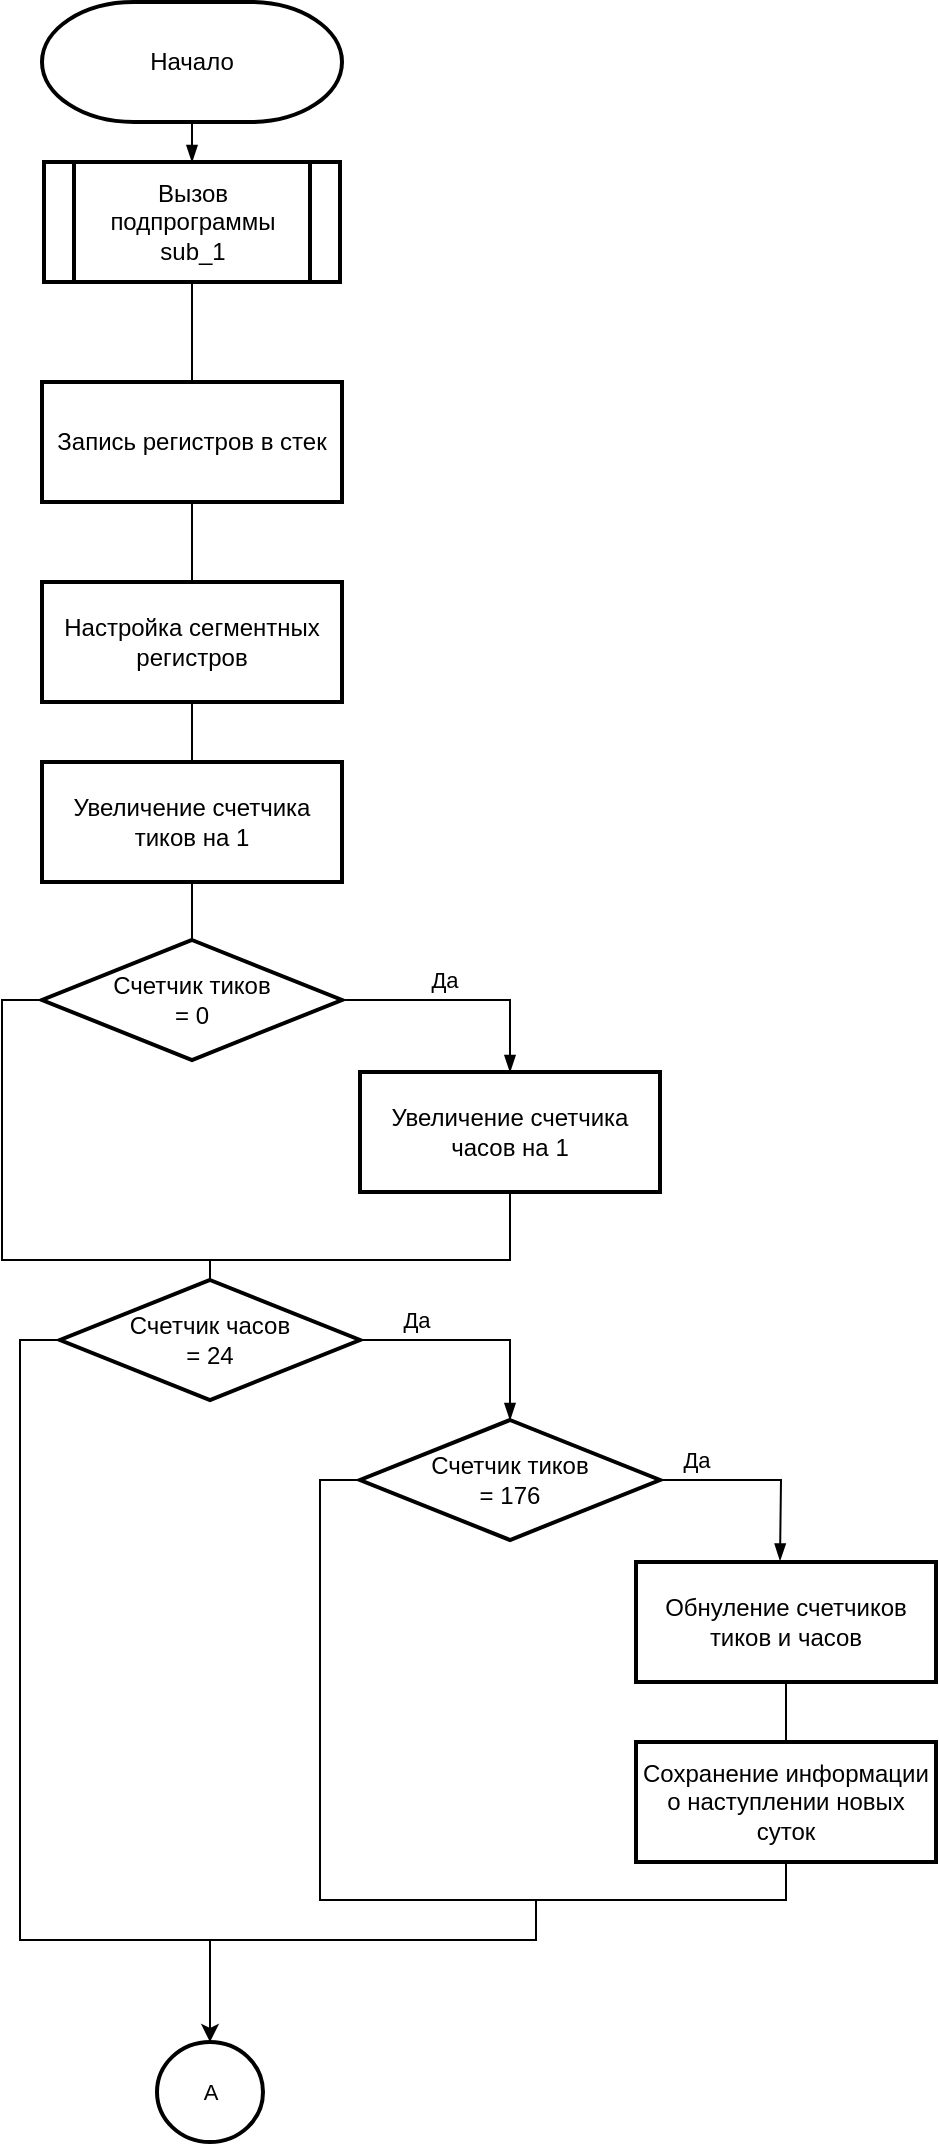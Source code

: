 <mxfile version="15.2.7" type="device" pages="3"><diagram id="JOTS-tco1sjYFfUt2qh-" name="Page-1"><mxGraphModel dx="1086" dy="806" grid="1" gridSize="10" guides="1" tooltips="1" connect="1" arrows="1" fold="1" page="1" pageScale="1" pageWidth="827" pageHeight="1169" math="0" shadow="0"><root><mxCell id="0"/><mxCell id="1" parent="0"/><mxCell id="RVGI_XAWXmjt8ZqFOJJ5-4" style="edgeStyle=orthogonalEdgeStyle;rounded=0;orthogonalLoop=1;jettySize=auto;html=1;exitX=0.5;exitY=1;exitDx=0;exitDy=0;exitPerimeter=0;fontSize=11;endArrow=blockThin;endFill=1;" parent="1" source="95ApB-wgT2IUQRyKsj9S-1" edge="1"><mxGeometry relative="1" as="geometry"><mxPoint x="388" y="100" as="targetPoint"/></mxGeometry></mxCell><mxCell id="95ApB-wgT2IUQRyKsj9S-1" value="Начало" style="strokeWidth=2;html=1;shape=mxgraph.flowchart.terminator;whiteSpace=wrap;" parent="1" vertex="1"><mxGeometry x="313" y="20" width="150" height="60" as="geometry"/></mxCell><mxCell id="RVGI_XAWXmjt8ZqFOJJ5-5" style="edgeStyle=orthogonalEdgeStyle;rounded=0;orthogonalLoop=1;jettySize=auto;html=1;exitX=0.5;exitY=1;exitDx=0;exitDy=0;entryX=0.5;entryY=0;entryDx=0;entryDy=0;endArrow=none;endFill=0;fontSize=11;" parent="1" source="95ApB-wgT2IUQRyKsj9S-6" target="95ApB-wgT2IUQRyKsj9S-9" edge="1"><mxGeometry relative="1" as="geometry"/></mxCell><mxCell id="95ApB-wgT2IUQRyKsj9S-6" value="Запись регистров в стек" style="rounded=0;whiteSpace=wrap;html=1;absoluteArcSize=1;arcSize=14;strokeWidth=2;" parent="1" vertex="1"><mxGeometry x="313" y="210" width="150" height="60" as="geometry"/></mxCell><mxCell id="RVGI_XAWXmjt8ZqFOJJ5-6" style="edgeStyle=orthogonalEdgeStyle;rounded=0;orthogonalLoop=1;jettySize=auto;html=1;exitX=0.5;exitY=1;exitDx=0;exitDy=0;entryX=0.5;entryY=0;entryDx=0;entryDy=0;endArrow=none;endFill=0;fontSize=11;" parent="1" source="95ApB-wgT2IUQRyKsj9S-9" target="95ApB-wgT2IUQRyKsj9S-12" edge="1"><mxGeometry relative="1" as="geometry"/></mxCell><mxCell id="95ApB-wgT2IUQRyKsj9S-9" value="Настройка сегментных регистров" style="rounded=0;whiteSpace=wrap;html=1;absoluteArcSize=1;arcSize=14;strokeWidth=2;" parent="1" vertex="1"><mxGeometry x="313" y="310" width="150" height="60" as="geometry"/></mxCell><mxCell id="95ApB-wgT2IUQRyKsj9S-11" value="Обнуление счетчиков&lt;br&gt;тиков и часов" style="rounded=0;whiteSpace=wrap;html=1;absoluteArcSize=1;arcSize=14;strokeWidth=2;" parent="1" vertex="1"><mxGeometry x="610" y="800" width="150" height="60" as="geometry"/></mxCell><mxCell id="RVGI_XAWXmjt8ZqFOJJ5-7" style="edgeStyle=orthogonalEdgeStyle;rounded=0;orthogonalLoop=1;jettySize=auto;html=1;exitX=0.5;exitY=1;exitDx=0;exitDy=0;entryX=0.5;entryY=0;entryDx=0;entryDy=0;entryPerimeter=0;endArrow=none;endFill=0;fontSize=11;" parent="1" source="95ApB-wgT2IUQRyKsj9S-12" target="95ApB-wgT2IUQRyKsj9S-13" edge="1"><mxGeometry relative="1" as="geometry"/></mxCell><mxCell id="95ApB-wgT2IUQRyKsj9S-12" value="Увеличение счетчика тиков на 1" style="rounded=0;whiteSpace=wrap;html=1;absoluteArcSize=1;arcSize=14;strokeWidth=2;" parent="1" vertex="1"><mxGeometry x="313" y="400" width="150" height="60" as="geometry"/></mxCell><mxCell id="RVGI_XAWXmjt8ZqFOJJ5-9" style="edgeStyle=orthogonalEdgeStyle;rounded=0;orthogonalLoop=1;jettySize=auto;html=1;exitX=0;exitY=0.5;exitDx=0;exitDy=0;exitPerimeter=0;entryX=0.5;entryY=0;entryDx=0;entryDy=0;entryPerimeter=0;endArrow=none;endFill=0;fontSize=11;" parent="1" source="95ApB-wgT2IUQRyKsj9S-13" target="95ApB-wgT2IUQRyKsj9S-18" edge="1"><mxGeometry relative="1" as="geometry"><Array as="points"><mxPoint x="293" y="519"/><mxPoint x="293" y="649"/><mxPoint x="397" y="649"/></Array></mxGeometry></mxCell><mxCell id="RVGI_XAWXmjt8ZqFOJJ5-12" value="Да" style="edgeStyle=orthogonalEdgeStyle;rounded=0;orthogonalLoop=1;jettySize=auto;html=1;exitX=1;exitY=0.5;exitDx=0;exitDy=0;exitPerimeter=0;entryX=0.5;entryY=0;entryDx=0;entryDy=0;endArrow=blockThin;endFill=1;fontSize=11;" parent="1" source="95ApB-wgT2IUQRyKsj9S-13" target="95ApB-wgT2IUQRyKsj9S-16" edge="1"><mxGeometry x="-0.148" y="10" relative="1" as="geometry"><mxPoint as="offset"/></mxGeometry></mxCell><mxCell id="95ApB-wgT2IUQRyKsj9S-13" value="Счетчик тиков&lt;br&gt;= 0" style="strokeWidth=2;html=1;shape=mxgraph.flowchart.decision;whiteSpace=wrap;rounded=1;" parent="1" vertex="1"><mxGeometry x="313" y="489" width="150" height="60" as="geometry"/></mxCell><mxCell id="RVGI_XAWXmjt8ZqFOJJ5-8" style="edgeStyle=orthogonalEdgeStyle;rounded=0;orthogonalLoop=1;jettySize=auto;html=1;exitX=0.5;exitY=1;exitDx=0;exitDy=0;entryX=0.5;entryY=0;entryDx=0;entryDy=0;entryPerimeter=0;endArrow=none;endFill=0;fontSize=11;" parent="1" source="95ApB-wgT2IUQRyKsj9S-16" target="95ApB-wgT2IUQRyKsj9S-18" edge="1"><mxGeometry relative="1" as="geometry"><Array as="points"><mxPoint x="547" y="649"/><mxPoint x="397" y="649"/></Array></mxGeometry></mxCell><mxCell id="95ApB-wgT2IUQRyKsj9S-16" value="Увеличение счетчика часов на 1" style="rounded=0;whiteSpace=wrap;html=1;absoluteArcSize=1;arcSize=14;strokeWidth=2;" parent="1" vertex="1"><mxGeometry x="472" y="555" width="150" height="60" as="geometry"/></mxCell><mxCell id="RVGI_XAWXmjt8ZqFOJJ5-13" value="Да" style="edgeStyle=orthogonalEdgeStyle;rounded=0;orthogonalLoop=1;jettySize=auto;html=1;exitX=1;exitY=0.5;exitDx=0;exitDy=0;exitPerimeter=0;entryX=0.5;entryY=0;entryDx=0;entryDy=0;entryPerimeter=0;endArrow=blockThin;endFill=1;fontSize=11;" parent="1" source="95ApB-wgT2IUQRyKsj9S-18" target="95ApB-wgT2IUQRyKsj9S-19" edge="1"><mxGeometry x="-0.513" y="10" relative="1" as="geometry"><mxPoint as="offset"/></mxGeometry></mxCell><mxCell id="RVGI_XAWXmjt8ZqFOJJ5-16" style="edgeStyle=orthogonalEdgeStyle;rounded=0;orthogonalLoop=1;jettySize=auto;html=1;exitX=0;exitY=0.5;exitDx=0;exitDy=0;exitPerimeter=0;endArrow=none;endFill=0;fontSize=11;" parent="1" source="95ApB-wgT2IUQRyKsj9S-18" edge="1"><mxGeometry relative="1" as="geometry"><Array as="points"><mxPoint x="302" y="689"/><mxPoint x="302" y="989"/><mxPoint x="397" y="989"/></Array><mxPoint x="397" y="1020" as="targetPoint"/></mxGeometry></mxCell><mxCell id="95ApB-wgT2IUQRyKsj9S-18" value="Счетчик часов &lt;br&gt;= 24" style="strokeWidth=2;html=1;shape=mxgraph.flowchart.decision;whiteSpace=wrap;rounded=1;" parent="1" vertex="1"><mxGeometry x="322" y="659" width="150" height="60" as="geometry"/></mxCell><mxCell id="RVGI_XAWXmjt8ZqFOJJ5-11" value="Да" style="edgeStyle=orthogonalEdgeStyle;rounded=0;orthogonalLoop=1;jettySize=auto;html=1;exitX=1;exitY=0.5;exitDx=0;exitDy=0;exitPerimeter=0;entryX=0.48;entryY=0.004;entryDx=0;entryDy=0;entryPerimeter=0;endArrow=blockThin;endFill=1;fontSize=11;" parent="1" source="95ApB-wgT2IUQRyKsj9S-19" edge="1"><mxGeometry x="-0.641" y="10" relative="1" as="geometry"><mxPoint as="offset"/><mxPoint x="682" y="799.24" as="targetPoint"/></mxGeometry></mxCell><mxCell id="RVGI_XAWXmjt8ZqFOJJ5-15" style="edgeStyle=orthogonalEdgeStyle;rounded=0;orthogonalLoop=1;jettySize=auto;html=1;exitX=0;exitY=0.5;exitDx=0;exitDy=0;exitPerimeter=0;endArrow=none;endFill=0;fontSize=11;" parent="1" source="95ApB-wgT2IUQRyKsj9S-19" edge="1"><mxGeometry relative="1" as="geometry"><mxPoint x="560" y="969" as="targetPoint"/><Array as="points"><mxPoint x="452" y="759"/><mxPoint x="452" y="969"/></Array></mxGeometry></mxCell><mxCell id="95ApB-wgT2IUQRyKsj9S-19" value="Счетчик тиков &lt;br&gt;= 176" style="strokeWidth=2;html=1;shape=mxgraph.flowchart.decision;whiteSpace=wrap;rounded=1;" parent="1" vertex="1"><mxGeometry x="472" y="729" width="150" height="60" as="geometry"/></mxCell><mxCell id="RVGI_XAWXmjt8ZqFOJJ5-14" style="edgeStyle=orthogonalEdgeStyle;rounded=0;orthogonalLoop=1;jettySize=auto;html=1;exitX=0.5;exitY=1;exitDx=0;exitDy=0;endArrow=none;endFill=0;fontSize=11;" parent="1" edge="1"><mxGeometry relative="1" as="geometry"><mxPoint x="397" y="1000" as="targetPoint"/><Array as="points"><mxPoint x="685" y="969"/><mxPoint x="560" y="969"/><mxPoint x="560" y="989"/><mxPoint x="397" y="989"/></Array><mxPoint x="685" y="939" as="sourcePoint"/></mxGeometry></mxCell><mxCell id="95ApB-wgT2IUQRyKsj9S-20" value="Сохранение информации о наступлении новых суток" style="rounded=0;whiteSpace=wrap;html=1;absoluteArcSize=1;arcSize=14;strokeWidth=2;" parent="1" vertex="1"><mxGeometry x="610" y="890" width="150" height="60" as="geometry"/></mxCell><mxCell id="Rem6O-o3i9-X2tWIR_UW-1" value="A" style="strokeWidth=2;html=1;shape=mxgraph.flowchart.start_2;whiteSpace=wrap;rounded=1;fontSize=11;" parent="1" vertex="1"><mxGeometry x="370.5" y="1040" width="53" height="50" as="geometry"/></mxCell><mxCell id="j9Fa26jytDntN9nyX7mM-1" value="&lt;span style=&quot;white-space: normal&quot;&gt;Вызов подпрограммы&lt;/span&gt;&lt;br style=&quot;white-space: normal&quot;&gt;&lt;span style=&quot;white-space: normal&quot;&gt;sub_1&lt;/span&gt;" style="shape=process;whiteSpace=wrap;html=1;backgroundOutline=1;rounded=0;strokeWidth=2;" parent="1" vertex="1"><mxGeometry x="314" y="100" width="148" height="60" as="geometry"/></mxCell><mxCell id="j9Fa26jytDntN9nyX7mM-3" value="" style="endArrow=none;html=1;exitX=0.5;exitY=0;exitDx=0;exitDy=0;" parent="1" source="95ApB-wgT2IUQRyKsj9S-6" target="j9Fa26jytDntN9nyX7mM-1" edge="1"><mxGeometry width="50" height="50" relative="1" as="geometry"><mxPoint x="380" y="230" as="sourcePoint"/><mxPoint x="430" y="180" as="targetPoint"/></mxGeometry></mxCell><mxCell id="j9Fa26jytDntN9nyX7mM-4" value="" style="endArrow=none;html=1;exitX=0.5;exitY=0;exitDx=0;exitDy=0;" parent="1" source="95ApB-wgT2IUQRyKsj9S-20" target="95ApB-wgT2IUQRyKsj9S-11" edge="1"><mxGeometry width="50" height="50" relative="1" as="geometry"><mxPoint x="380" y="860" as="sourcePoint"/><mxPoint x="430" y="810" as="targetPoint"/></mxGeometry></mxCell><mxCell id="330m7FCVF3DHa8eMxRGV-3" value="" style="endArrow=classic;html=1;entryX=0.5;entryY=0;entryDx=0;entryDy=0;entryPerimeter=0;" parent="1" target="Rem6O-o3i9-X2tWIR_UW-1" edge="1"><mxGeometry width="50" height="50" relative="1" as="geometry"><mxPoint x="397" y="1020" as="sourcePoint"/><mxPoint x="420" y="1010" as="targetPoint"/></mxGeometry></mxCell></root></mxGraphModel></diagram><diagram id="8-DwG-Fdp8hTLlXIk7sL" name="Page-2"><mxGraphModel dx="1086" dy="806" grid="1" gridSize="10" guides="1" tooltips="1" connect="1" arrows="1" fold="1" page="1" pageScale="1" pageWidth="827" pageHeight="1169" math="0" shadow="0"><root><mxCell id="T2GUk0Kv-VO0pmPtVPHz-0"/><mxCell id="T2GUk0Kv-VO0pmPtVPHz-1" parent="T2GUk0Kv-VO0pmPtVPHz-0"/><mxCell id="pvSqG1oNHU6YOqhTkFNJ-9" style="edgeStyle=orthogonalEdgeStyle;rounded=0;orthogonalLoop=1;jettySize=auto;html=1;exitX=0.5;exitY=1;exitDx=0;exitDy=0;entryX=0.5;entryY=0;entryDx=0;entryDy=0;endArrow=none;endFill=0;fontSize=11;" parent="T2GUk0Kv-VO0pmPtVPHz-1" source="tYOAmmrUaRrSvFPx2G1F-0" target="pvSqG1oNHU6YOqhTkFNJ-1" edge="1"><mxGeometry relative="1" as="geometry"/></mxCell><mxCell id="tYOAmmrUaRrSvFPx2G1F-0" value="Запрет маскируемых прерываний с помощью&amp;nbsp;&lt;br&gt;and (обнуление IF)" style="rounded=0;whiteSpace=wrap;html=1;absoluteArcSize=1;arcSize=14;strokeWidth=2;" parent="T2GUk0Kv-VO0pmPtVPHz-1" vertex="1"><mxGeometry x="440" y="480" width="150" height="60" as="geometry"/></mxCell><mxCell id="pvSqG1oNHU6YOqhTkFNJ-7" style="edgeStyle=orthogonalEdgeStyle;rounded=0;orthogonalLoop=1;jettySize=auto;html=1;exitX=0;exitY=0.5;exitDx=0;exitDy=0;exitPerimeter=0;entryX=0.5;entryY=0;entryDx=0;entryDy=0;endArrow=none;endFill=0;fontSize=11;" parent="T2GUk0Kv-VO0pmPtVPHz-1" source="3UIZTKc3K1I83VDpZBBn-0" target="MQH4QviyxVpS2GDzGgIC-1" edge="1"><mxGeometry relative="1" as="geometry"/></mxCell><mxCell id="pvSqG1oNHU6YOqhTkFNJ-11" value="Да" style="edgeStyle=orthogonalEdgeStyle;rounded=0;orthogonalLoop=1;jettySize=auto;html=1;exitX=1;exitY=0.5;exitDx=0;exitDy=0;exitPerimeter=0;entryX=0.5;entryY=0;entryDx=0;entryDy=0;endArrow=blockThin;endFill=1;fontSize=11;" parent="T2GUk0Kv-VO0pmPtVPHz-1" source="3UIZTKc3K1I83VDpZBBn-0" target="tYOAmmrUaRrSvFPx2G1F-0" edge="1"><mxGeometry x="-0.667" y="20" relative="1" as="geometry"><mxPoint as="offset"/></mxGeometry></mxCell><mxCell id="3UIZTKc3K1I83VDpZBBn-0" value="DF = 0 и старший &lt;br&gt;бит IOPL = 0" style="strokeWidth=2;html=1;shape=mxgraph.flowchart.decision;whiteSpace=wrap;rounded=1;" parent="T2GUk0Kv-VO0pmPtVPHz-1" vertex="1"><mxGeometry x="250" y="370" width="170" height="90" as="geometry"/></mxCell><mxCell id="VpNWFnHp-hPS0g9m6vIM-0" value="Конец sub_1" style="strokeWidth=2;html=1;shape=mxgraph.flowchart.terminator;whiteSpace=wrap;" parent="T2GUk0Kv-VO0pmPtVPHz-1" vertex="1"><mxGeometry x="250" y="780" width="150" height="60" as="geometry"/></mxCell><mxCell id="pvSqG1oNHU6YOqhTkFNJ-4" style="edgeStyle=orthogonalEdgeStyle;rounded=0;orthogonalLoop=1;jettySize=auto;html=1;exitX=0.5;exitY=1;exitDx=0;exitDy=0;exitPerimeter=0;entryX=0.5;entryY=0;entryDx=0;entryDy=0;endArrow=blockThin;endFill=1;fontSize=11;" parent="T2GUk0Kv-VO0pmPtVPHz-1" source="6ih3uQom4P7o2rtO4krN-0" target="MQH4QviyxVpS2GDzGgIC-0" edge="1"><mxGeometry relative="1" as="geometry"/></mxCell><mxCell id="6ih3uQom4P7o2rtO4krN-0" value="Начало sub_1" style="strokeWidth=2;html=1;shape=mxgraph.flowchart.terminator;whiteSpace=wrap;" parent="T2GUk0Kv-VO0pmPtVPHz-1" vertex="1"><mxGeometry x="263" y="90" width="150" height="60" as="geometry"/></mxCell><mxCell id="pvSqG1oNHU6YOqhTkFNJ-5" style="edgeStyle=orthogonalEdgeStyle;rounded=0;orthogonalLoop=1;jettySize=auto;html=1;exitX=0.5;exitY=1;exitDx=0;exitDy=0;entryX=0.5;entryY=0;entryDx=0;entryDy=0;endArrow=none;endFill=0;fontSize=11;" parent="T2GUk0Kv-VO0pmPtVPHz-1" source="MQH4QviyxVpS2GDzGgIC-0" target="MQH4QviyxVpS2GDzGgIC-2" edge="1"><mxGeometry relative="1" as="geometry"/></mxCell><mxCell id="MQH4QviyxVpS2GDzGgIC-0" value="Запись регистров в стек" style="rounded=0;whiteSpace=wrap;html=1;absoluteArcSize=1;arcSize=14;strokeWidth=2;" parent="T2GUk0Kv-VO0pmPtVPHz-1" vertex="1"><mxGeometry x="263" y="190" width="150" height="60" as="geometry"/></mxCell><mxCell id="pvSqG1oNHU6YOqhTkFNJ-8" style="edgeStyle=orthogonalEdgeStyle;rounded=0;orthogonalLoop=1;jettySize=auto;html=1;exitX=0.5;exitY=1;exitDx=0;exitDy=0;entryX=0.5;entryY=0;entryDx=0;entryDy=0;endArrow=none;endFill=0;fontSize=11;" parent="T2GUk0Kv-VO0pmPtVPHz-1" source="MQH4QviyxVpS2GDzGgIC-1" target="pvSqG1oNHU6YOqhTkFNJ-1" edge="1"><mxGeometry relative="1" as="geometry"/></mxCell><mxCell id="MQH4QviyxVpS2GDzGgIC-1" value="Запрет&amp;nbsp;маскируемых прерываний&amp;nbsp;с помощью cli" style="rounded=0;whiteSpace=wrap;html=1;absoluteArcSize=1;arcSize=14;strokeWidth=2;" parent="T2GUk0Kv-VO0pmPtVPHz-1" vertex="1"><mxGeometry x="80" y="480" width="150" height="60" as="geometry"/></mxCell><mxCell id="pvSqG1oNHU6YOqhTkFNJ-6" style="edgeStyle=orthogonalEdgeStyle;rounded=0;orthogonalLoop=1;jettySize=auto;html=1;exitX=0.5;exitY=1;exitDx=0;exitDy=0;entryX=0.5;entryY=0;entryDx=0;entryDy=0;entryPerimeter=0;endArrow=none;endFill=0;fontSize=11;" parent="T2GUk0Kv-VO0pmPtVPHz-1" source="MQH4QviyxVpS2GDzGgIC-2" target="3UIZTKc3K1I83VDpZBBn-0" edge="1"><mxGeometry relative="1" as="geometry"/></mxCell><mxCell id="MQH4QviyxVpS2GDzGgIC-2" value="Загрузка младшего байта регистра флагов в ah" style="rounded=0;whiteSpace=wrap;html=1;absoluteArcSize=1;arcSize=14;strokeWidth=2;" parent="T2GUk0Kv-VO0pmPtVPHz-1" vertex="1"><mxGeometry x="263" y="280" width="150" height="60" as="geometry"/></mxCell><mxCell id="pvSqG1oNHU6YOqhTkFNJ-10" style="edgeStyle=orthogonalEdgeStyle;rounded=0;orthogonalLoop=1;jettySize=auto;html=1;exitX=0.5;exitY=1;exitDx=0;exitDy=0;entryX=0.5;entryY=0;entryDx=0;entryDy=0;endArrow=none;endFill=0;fontSize=11;" parent="T2GUk0Kv-VO0pmPtVPHz-1" source="pvSqG1oNHU6YOqhTkFNJ-1" target="pvSqG1oNHU6YOqhTkFNJ-3" edge="1"><mxGeometry relative="1" as="geometry"/></mxCell><mxCell id="pvSqG1oNHU6YOqhTkFNJ-1" value="Чтение флагов младшего байта FLAGS из ah" style="rounded=0;whiteSpace=wrap;html=1;absoluteArcSize=1;arcSize=14;strokeWidth=2;" parent="T2GUk0Kv-VO0pmPtVPHz-1" vertex="1"><mxGeometry x="250" y="600" width="150" height="60" as="geometry"/></mxCell><mxCell id="pvSqG1oNHU6YOqhTkFNJ-12" style="edgeStyle=orthogonalEdgeStyle;rounded=0;orthogonalLoop=1;jettySize=auto;html=1;exitX=0.5;exitY=1;exitDx=0;exitDy=0;entryX=0.5;entryY=0;entryDx=0;entryDy=0;entryPerimeter=0;endArrow=blockThin;endFill=1;fontSize=11;" parent="T2GUk0Kv-VO0pmPtVPHz-1" source="pvSqG1oNHU6YOqhTkFNJ-3" target="VpNWFnHp-hPS0g9m6vIM-0" edge="1"><mxGeometry relative="1" as="geometry"/></mxCell><mxCell id="pvSqG1oNHU6YOqhTkFNJ-3" value="Чтение регистров из стека" style="rounded=0;whiteSpace=wrap;html=1;absoluteArcSize=1;arcSize=14;strokeWidth=2;" parent="T2GUk0Kv-VO0pmPtVPHz-1" vertex="1"><mxGeometry x="250" y="690" width="150" height="60" as="geometry"/></mxCell></root></mxGraphModel></diagram><diagram id="wpqRQXtKeUoQa6DkjBkS" name="Page-3"><mxGraphModel dx="1086" dy="806" grid="1" gridSize="10" guides="1" tooltips="1" connect="1" arrows="1" fold="1" page="1" pageScale="1" pageWidth="827" pageHeight="1169" math="0" shadow="0"><root><mxCell id="p6scumdIBF7FBanjYcLQ-0"/><mxCell id="p6scumdIBF7FBanjYcLQ-1" parent="p6scumdIBF7FBanjYcLQ-0"/><mxCell id="nul5GvnApJ8QaNK4tKs8-0" value="Конец" style="strokeWidth=2;html=1;shape=mxgraph.flowchart.terminator;whiteSpace=wrap;" parent="p6scumdIBF7FBanjYcLQ-1" vertex="1"><mxGeometry x="312" y="1016" width="150" height="60" as="geometry"/></mxCell><mxCell id="tyByUrPyi4JM7NcmdToP-6" style="edgeStyle=orthogonalEdgeStyle;rounded=0;orthogonalLoop=1;jettySize=auto;html=1;exitX=0.5;exitY=1;exitDx=0;exitDy=0;entryX=0.5;entryY=0;entryDx=0;entryDy=0;entryPerimeter=0;endArrow=none;endFill=0;fontSize=11;" parent="p6scumdIBF7FBanjYcLQ-1" source="nul5GvnApJ8QaNK4tKs8-1" target="nul5GvnApJ8QaNK4tKs8-6" edge="1"><mxGeometry relative="1" as="geometry"><Array as="points"><mxPoint x="548" y="480"/><mxPoint x="381" y="480"/></Array></mxGeometry></mxCell><mxCell id="nul5GvnApJ8QaNK4tKs8-1" value="Отправка сигнала на выключение двигателей&amp;nbsp;" style="rounded=0;whiteSpace=wrap;html=1;absoluteArcSize=1;arcSize=14;strokeWidth=2;" parent="p6scumdIBF7FBanjYcLQ-1" vertex="1"><mxGeometry x="473" y="390" width="150" height="60" as="geometry"/></mxCell><mxCell id="tyByUrPyi4JM7NcmdToP-2" value="Да" style="edgeStyle=orthogonalEdgeStyle;rounded=0;orthogonalLoop=1;jettySize=auto;html=1;exitX=1;exitY=0.5;exitDx=0;exitDy=0;exitPerimeter=0;entryX=0.5;entryY=0;entryDx=0;entryDy=0;endArrow=blockThin;endFill=1;fontSize=11;" parent="p6scumdIBF7FBanjYcLQ-1" source="nul5GvnApJ8QaNK4tKs8-2" target="nul5GvnApJ8QaNK4tKs8-1" edge="1"><mxGeometry x="-0.5" y="10" relative="1" as="geometry"><mxPoint as="offset"/></mxGeometry></mxCell><mxCell id="tyByUrPyi4JM7NcmdToP-5" style="edgeStyle=orthogonalEdgeStyle;rounded=0;orthogonalLoop=1;jettySize=auto;html=1;exitX=0;exitY=0.5;exitDx=0;exitDy=0;exitPerimeter=0;entryX=0.5;entryY=0;entryDx=0;entryDy=0;entryPerimeter=0;endArrow=none;endFill=0;fontSize=11;" parent="p6scumdIBF7FBanjYcLQ-1" source="nul5GvnApJ8QaNK4tKs8-2" target="nul5GvnApJ8QaNK4tKs8-6" edge="1"><mxGeometry relative="1" as="geometry"><Array as="points"><mxPoint x="276" y="480"/><mxPoint x="381" y="480"/></Array></mxGeometry></mxCell><mxCell id="nul5GvnApJ8QaNK4tKs8-2" value="&lt;div&gt;&lt;span&gt;Счётчик тиков до&amp;nbsp;&lt;/span&gt;&lt;/div&gt;&lt;div&gt;&lt;span&gt;остановки двигателей&amp;nbsp;&lt;/span&gt;&lt;/div&gt;&lt;div&gt;&lt;span&gt;НГМД = 0&lt;/span&gt;&lt;/div&gt;" style="strokeWidth=2;html=1;shape=mxgraph.flowchart.decision;whiteSpace=wrap;rounded=1;fontSize=11;align=center;" parent="p6scumdIBF7FBanjYcLQ-1" vertex="1"><mxGeometry x="306" y="310" width="150" height="80" as="geometry"/></mxCell><mxCell id="tyByUrPyi4JM7NcmdToP-11" style="edgeStyle=orthogonalEdgeStyle;rounded=0;orthogonalLoop=1;jettySize=auto;html=1;exitX=0.5;exitY=1;exitDx=0;exitDy=0;entryX=0.5;entryY=0;entryDx=0;entryDy=0;endArrow=none;endFill=0;fontSize=11;" parent="p6scumdIBF7FBanjYcLQ-1" source="nul5GvnApJ8QaNK4tKs8-3" target="nul5GvnApJ8QaNK4tKs8-8" edge="1"><mxGeometry relative="1" as="geometry"/></mxCell><mxCell id="nul5GvnApJ8QaNK4tKs8-3" value="Сброс контроллера прерываний НГМД" style="rounded=0;whiteSpace=wrap;html=1;absoluteArcSize=1;arcSize=14;strokeWidth=2;" parent="p6scumdIBF7FBanjYcLQ-1" vertex="1"><mxGeometry x="312" y="816" width="150" height="60" as="geometry"/></mxCell><mxCell id="tyByUrPyi4JM7NcmdToP-8" style="edgeStyle=orthogonalEdgeStyle;rounded=0;orthogonalLoop=1;jettySize=auto;html=1;exitX=0.5;exitY=1;exitDx=0;exitDy=0;entryX=0.5;entryY=0;entryDx=0;entryDy=0;endArrow=none;endFill=0;fontSize=11;" parent="p6scumdIBF7FBanjYcLQ-1" source="nul5GvnApJ8QaNK4tKs8-4" edge="1"><mxGeometry relative="1" as="geometry"><mxPoint x="383" y="720" as="targetPoint"/></mxGeometry></mxCell><mxCell id="nul5GvnApJ8QaNK4tKs8-4" value="Вызов обработчика прерывания 1Ch&lt;br&gt;по адресу&amp;nbsp;&lt;span lang=&quot;EN-US&quot;&gt;6ADh с помощью call&lt;br&gt;&lt;/span&gt;&lt;pre style=&quot;background: white&quot;&gt;&lt;span lang=&quot;EN-US&quot;&gt;&lt;/span&gt;&lt;/pre&gt;" style="rounded=0;whiteSpace=wrap;html=1;absoluteArcSize=1;arcSize=14;strokeWidth=2;" parent="p6scumdIBF7FBanjYcLQ-1" vertex="1"><mxGeometry x="130" y="590" width="180" height="60" as="geometry"/></mxCell><mxCell id="tyByUrPyi4JM7NcmdToP-9" style="edgeStyle=orthogonalEdgeStyle;rounded=0;orthogonalLoop=1;jettySize=auto;html=1;exitX=0.5;exitY=1;exitDx=0;exitDy=0;entryX=0.5;entryY=0;entryDx=0;entryDy=0;endArrow=none;endFill=0;fontSize=11;" parent="p6scumdIBF7FBanjYcLQ-1" source="nul5GvnApJ8QaNK4tKs8-5" edge="1"><mxGeometry relative="1" as="geometry"><mxPoint x="383" y="720" as="targetPoint"/></mxGeometry></mxCell><mxCell id="nul5GvnApJ8QaNK4tKs8-5" value="Вызов прерывания 1Ch" style="rounded=0;whiteSpace=wrap;html=1;absoluteArcSize=1;arcSize=14;strokeWidth=2;" parent="p6scumdIBF7FBanjYcLQ-1" vertex="1"><mxGeometry x="473" y="590" width="150" height="60" as="geometry"/></mxCell><mxCell id="tyByUrPyi4JM7NcmdToP-3" value="Да" style="edgeStyle=orthogonalEdgeStyle;rounded=0;orthogonalLoop=1;jettySize=auto;html=1;exitX=1;exitY=0.5;exitDx=0;exitDy=0;exitPerimeter=0;entryX=0.5;entryY=0;entryDx=0;entryDy=0;endArrow=blockThin;endFill=1;fontSize=11;" parent="p6scumdIBF7FBanjYcLQ-1" source="nul5GvnApJ8QaNK4tKs8-6" target="nul5GvnApJ8QaNK4tKs8-5" edge="1"><mxGeometry x="-0.552" y="10" relative="1" as="geometry"><mxPoint as="offset"/></mxGeometry></mxCell><mxCell id="tyByUrPyi4JM7NcmdToP-7" style="edgeStyle=orthogonalEdgeStyle;rounded=0;orthogonalLoop=1;jettySize=auto;html=1;exitX=0;exitY=0.5;exitDx=0;exitDy=0;exitPerimeter=0;entryX=0.5;entryY=0;entryDx=0;entryDy=0;endArrow=none;endFill=0;fontSize=11;" parent="p6scumdIBF7FBanjYcLQ-1" source="nul5GvnApJ8QaNK4tKs8-6" target="nul5GvnApJ8QaNK4tKs8-4" edge="1"><mxGeometry relative="1" as="geometry"/></mxCell><mxCell id="nul5GvnApJ8QaNK4tKs8-6" value="PF = 1" style="strokeWidth=2;html=1;shape=mxgraph.flowchart.decision;whiteSpace=wrap;rounded=1;" parent="p6scumdIBF7FBanjYcLQ-1" vertex="1"><mxGeometry x="306" y="490" width="150" height="80" as="geometry"/></mxCell><mxCell id="tyByUrPyi4JM7NcmdToP-10" style="edgeStyle=orthogonalEdgeStyle;rounded=0;orthogonalLoop=1;jettySize=auto;html=1;exitX=0.5;exitY=1;exitDx=0;exitDy=0;entryX=0.5;entryY=0;entryDx=0;entryDy=0;endArrow=none;endFill=0;fontSize=11;" parent="p6scumdIBF7FBanjYcLQ-1" target="nul5GvnApJ8QaNK4tKs8-3" edge="1"><mxGeometry relative="1" as="geometry"><mxPoint x="383" y="780" as="sourcePoint"/></mxGeometry></mxCell><mxCell id="tyByUrPyi4JM7NcmdToP-4" style="edgeStyle=orthogonalEdgeStyle;rounded=0;orthogonalLoop=1;jettySize=auto;html=1;exitX=0.5;exitY=1;exitDx=0;exitDy=0;entryX=0.5;entryY=0;entryDx=0;entryDy=0;entryPerimeter=0;endArrow=blockThin;endFill=1;fontSize=11;" parent="p6scumdIBF7FBanjYcLQ-1" source="nul5GvnApJ8QaNK4tKs8-8" target="nul5GvnApJ8QaNK4tKs8-0" edge="1"><mxGeometry relative="1" as="geometry"/></mxCell><mxCell id="nul5GvnApJ8QaNK4tKs8-8" value="Чтение регистров из стека" style="rounded=0;whiteSpace=wrap;html=1;absoluteArcSize=1;arcSize=14;strokeWidth=2;" parent="p6scumdIBF7FBanjYcLQ-1" vertex="1"><mxGeometry x="312" y="916" width="150" height="60" as="geometry"/></mxCell><mxCell id="PkvP6854T6kTxO-Qsgij-3" style="edgeStyle=orthogonalEdgeStyle;rounded=0;orthogonalLoop=1;jettySize=auto;html=1;exitX=0.5;exitY=1;exitDx=0;exitDy=0;exitPerimeter=0;" parent="p6scumdIBF7FBanjYcLQ-1" source="tyByUrPyi4JM7NcmdToP-0" target="PkvP6854T6kTxO-Qsgij-0" edge="1"><mxGeometry relative="1" as="geometry"/></mxCell><mxCell id="tyByUrPyi4JM7NcmdToP-0" value="A" style="strokeWidth=2;html=1;shape=mxgraph.flowchart.start_2;whiteSpace=wrap;rounded=1;fontSize=11;" parent="p6scumdIBF7FBanjYcLQ-1" vertex="1"><mxGeometry x="354.5" y="110" width="53" height="50" as="geometry"/></mxCell><mxCell id="q-G1ZZuru5Z_oOCVCqUg-0" value="&lt;span style=&quot;white-space: normal&quot;&gt;Вызов подпрограммы&lt;/span&gt;&lt;br style=&quot;white-space: normal&quot;&gt;&lt;span style=&quot;white-space: normal&quot;&gt;sub_1&lt;/span&gt;" style="shape=process;whiteSpace=wrap;html=1;backgroundOutline=1;rounded=0;strokeWidth=2;" parent="p6scumdIBF7FBanjYcLQ-1" vertex="1"><mxGeometry x="312" y="720" width="148" height="60" as="geometry"/></mxCell><mxCell id="PkvP6854T6kTxO-Qsgij-0" value="Уменьшение счётчика тиков до остановки двигателей НГМД" style="rounded=0;whiteSpace=wrap;html=1;absoluteArcSize=1;arcSize=14;strokeWidth=2;" parent="p6scumdIBF7FBanjYcLQ-1" vertex="1"><mxGeometry x="306" y="200" width="150" height="60" as="geometry"/></mxCell><mxCell id="PkvP6854T6kTxO-Qsgij-1" value="" style="endArrow=none;html=1;exitX=0.5;exitY=0;exitDx=0;exitDy=0;exitPerimeter=0;" parent="p6scumdIBF7FBanjYcLQ-1" source="nul5GvnApJ8QaNK4tKs8-2" target="PkvP6854T6kTxO-Qsgij-0" edge="1"><mxGeometry width="50" height="50" relative="1" as="geometry"><mxPoint x="486" y="280" as="sourcePoint"/><mxPoint x="536" y="230" as="targetPoint"/></mxGeometry></mxCell></root></mxGraphModel></diagram></mxfile>